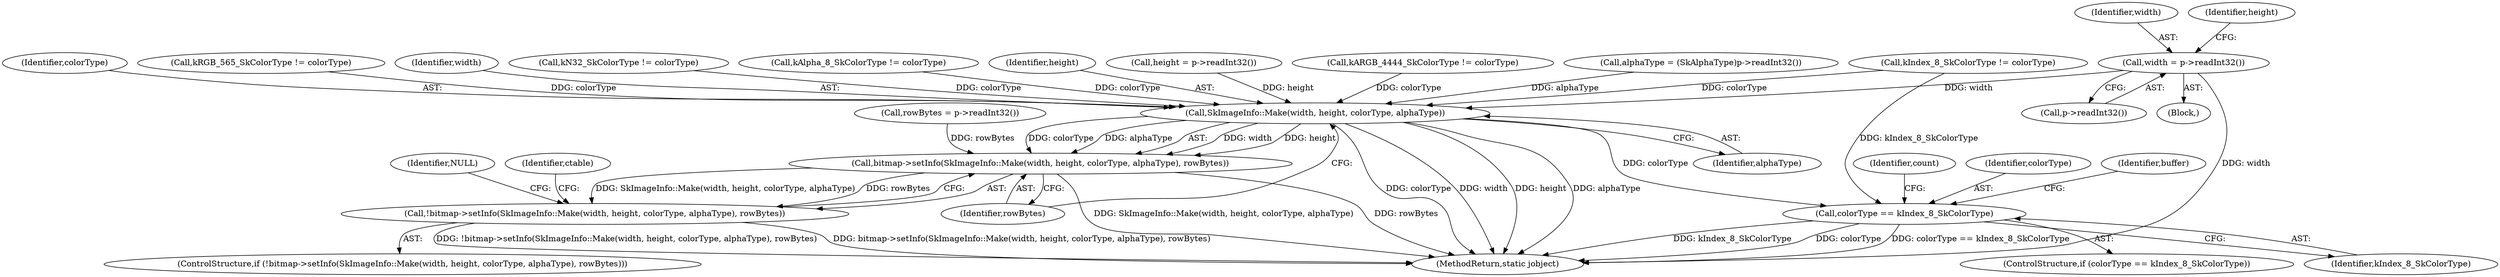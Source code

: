 digraph "0_Android_d44e5bde18a41beda39d49189bef7f2ba7c8f3cb@API" {
"1000141" [label="(Call,width = p->readInt32())"];
"1000185" [label="(Call,SkImageInfo::Make(width, height, colorType, alphaType))"];
"1000184" [label="(Call,bitmap->setInfo(SkImageInfo::Make(width, height, colorType, alphaType), rowBytes))"];
"1000183" [label="(Call,!bitmap->setInfo(SkImageInfo::Make(width, height, colorType, alphaType), rowBytes))"];
"1000199" [label="(Call,colorType == kIndex_8_SkColorType)"];
"1000190" [label="(Identifier,rowBytes)"];
"1000188" [label="(Identifier,colorType)"];
"1000184" [label="(Call,bitmap->setInfo(SkImageInfo::Make(width, height, colorType, alphaType), rowBytes))"];
"1000205" [label="(Identifier,count)"];
"1000187" [label="(Identifier,height)"];
"1000145" [label="(Call,height = p->readInt32())"];
"1000166" [label="(Call,kARGB_4444_SkColorType != colorType)"];
"1000143" [label="(Call,p->readInt32())"];
"1000142" [label="(Identifier,width)"];
"1000135" [label="(Call,alphaType = (SkAlphaType)p->readInt32())"];
"1000170" [label="(Call,kIndex_8_SkColorType != colorType)"];
"1000189" [label="(Identifier,alphaType)"];
"1000183" [label="(Call,!bitmap->setInfo(SkImageInfo::Make(width, height, colorType, alphaType), rowBytes))"];
"1000162" [label="(Call,kRGB_565_SkColorType != colorType)"];
"1000198" [label="(ControlStructure,if (colorType == kIndex_8_SkColorType))"];
"1000201" [label="(Identifier,kIndex_8_SkColorType)"];
"1000141" [label="(Call,width = p->readInt32())"];
"1000200" [label="(Identifier,colorType)"];
"1000186" [label="(Identifier,width)"];
"1000106" [label="(Block,)"];
"1000303" [label="(MethodReturn,static jobject)"];
"1000250" [label="(Identifier,buffer)"];
"1000158" [label="(Call,kN32_SkColorType != colorType)"];
"1000173" [label="(Call,kAlpha_8_SkColorType != colorType)"];
"1000199" [label="(Call,colorType == kIndex_8_SkColorType)"];
"1000193" [label="(Identifier,NULL)"];
"1000146" [label="(Identifier,height)"];
"1000185" [label="(Call,SkImageInfo::Make(width, height, colorType, alphaType))"];
"1000149" [label="(Call,rowBytes = p->readInt32())"];
"1000196" [label="(Identifier,ctable)"];
"1000182" [label="(ControlStructure,if (!bitmap->setInfo(SkImageInfo::Make(width, height, colorType, alphaType), rowBytes)))"];
"1000141" -> "1000106"  [label="AST: "];
"1000141" -> "1000143"  [label="CFG: "];
"1000142" -> "1000141"  [label="AST: "];
"1000143" -> "1000141"  [label="AST: "];
"1000146" -> "1000141"  [label="CFG: "];
"1000141" -> "1000303"  [label="DDG: width"];
"1000141" -> "1000185"  [label="DDG: width"];
"1000185" -> "1000184"  [label="AST: "];
"1000185" -> "1000189"  [label="CFG: "];
"1000186" -> "1000185"  [label="AST: "];
"1000187" -> "1000185"  [label="AST: "];
"1000188" -> "1000185"  [label="AST: "];
"1000189" -> "1000185"  [label="AST: "];
"1000190" -> "1000185"  [label="CFG: "];
"1000185" -> "1000303"  [label="DDG: colorType"];
"1000185" -> "1000303"  [label="DDG: width"];
"1000185" -> "1000303"  [label="DDG: height"];
"1000185" -> "1000303"  [label="DDG: alphaType"];
"1000185" -> "1000184"  [label="DDG: width"];
"1000185" -> "1000184"  [label="DDG: height"];
"1000185" -> "1000184"  [label="DDG: colorType"];
"1000185" -> "1000184"  [label="DDG: alphaType"];
"1000145" -> "1000185"  [label="DDG: height"];
"1000170" -> "1000185"  [label="DDG: colorType"];
"1000158" -> "1000185"  [label="DDG: colorType"];
"1000173" -> "1000185"  [label="DDG: colorType"];
"1000166" -> "1000185"  [label="DDG: colorType"];
"1000162" -> "1000185"  [label="DDG: colorType"];
"1000135" -> "1000185"  [label="DDG: alphaType"];
"1000185" -> "1000199"  [label="DDG: colorType"];
"1000184" -> "1000183"  [label="AST: "];
"1000184" -> "1000190"  [label="CFG: "];
"1000190" -> "1000184"  [label="AST: "];
"1000183" -> "1000184"  [label="CFG: "];
"1000184" -> "1000303"  [label="DDG: SkImageInfo::Make(width, height, colorType, alphaType)"];
"1000184" -> "1000303"  [label="DDG: rowBytes"];
"1000184" -> "1000183"  [label="DDG: SkImageInfo::Make(width, height, colorType, alphaType)"];
"1000184" -> "1000183"  [label="DDG: rowBytes"];
"1000149" -> "1000184"  [label="DDG: rowBytes"];
"1000183" -> "1000182"  [label="AST: "];
"1000193" -> "1000183"  [label="CFG: "];
"1000196" -> "1000183"  [label="CFG: "];
"1000183" -> "1000303"  [label="DDG: bitmap->setInfo(SkImageInfo::Make(width, height, colorType, alphaType), rowBytes)"];
"1000183" -> "1000303"  [label="DDG: !bitmap->setInfo(SkImageInfo::Make(width, height, colorType, alphaType), rowBytes)"];
"1000199" -> "1000198"  [label="AST: "];
"1000199" -> "1000201"  [label="CFG: "];
"1000200" -> "1000199"  [label="AST: "];
"1000201" -> "1000199"  [label="AST: "];
"1000205" -> "1000199"  [label="CFG: "];
"1000250" -> "1000199"  [label="CFG: "];
"1000199" -> "1000303"  [label="DDG: kIndex_8_SkColorType"];
"1000199" -> "1000303"  [label="DDG: colorType"];
"1000199" -> "1000303"  [label="DDG: colorType == kIndex_8_SkColorType"];
"1000170" -> "1000199"  [label="DDG: kIndex_8_SkColorType"];
}

